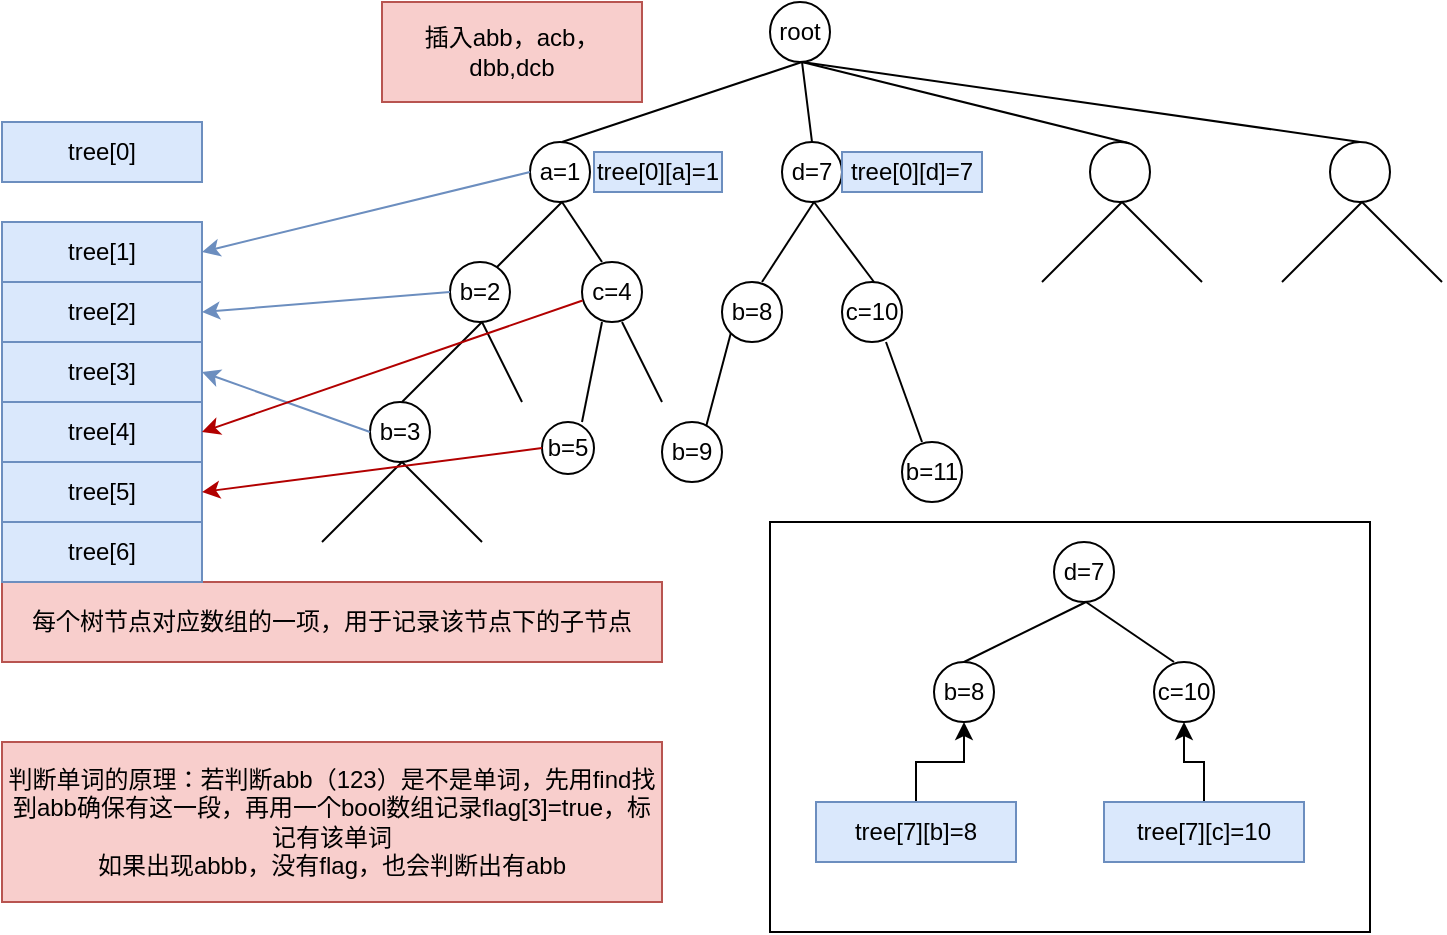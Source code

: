 <mxfile version="21.2.8" type="device">
  <diagram name="第 1 页" id="lH6c7X6NaJOr4BjVsxPA">
    <mxGraphModel dx="1036" dy="606" grid="1" gridSize="10" guides="1" tooltips="1" connect="1" arrows="1" fold="1" page="1" pageScale="1" pageWidth="827" pageHeight="1169" math="0" shadow="0">
      <root>
        <mxCell id="0" />
        <mxCell id="1" parent="0" />
        <mxCell id="pgVwH1cybltZk0aZfg3d-78" value="" style="rounded=0;whiteSpace=wrap;html=1;" parent="1" vertex="1">
          <mxGeometry x="384" y="350" width="300" height="205" as="geometry" />
        </mxCell>
        <mxCell id="pgVwH1cybltZk0aZfg3d-1" value="root" style="ellipse;whiteSpace=wrap;html=1;aspect=fixed;" parent="1" vertex="1">
          <mxGeometry x="384" y="90" width="30" height="30" as="geometry" />
        </mxCell>
        <mxCell id="pgVwH1cybltZk0aZfg3d-3" value="" style="endArrow=none;html=1;rounded=0;exitX=0.5;exitY=0;exitDx=0;exitDy=0;" parent="1" source="pgVwH1cybltZk0aZfg3d-30" edge="1">
          <mxGeometry width="50" height="50" relative="1" as="geometry">
            <mxPoint x="560" y="160" as="sourcePoint" />
            <mxPoint x="400" y="120" as="targetPoint" />
          </mxGeometry>
        </mxCell>
        <mxCell id="pgVwH1cybltZk0aZfg3d-7" value="" style="endArrow=none;html=1;rounded=0;" parent="1" edge="1">
          <mxGeometry width="50" height="50" relative="1" as="geometry">
            <mxPoint x="280" y="160" as="sourcePoint" />
            <mxPoint x="400" y="120" as="targetPoint" />
          </mxGeometry>
        </mxCell>
        <mxCell id="pgVwH1cybltZk0aZfg3d-21" value="a=1" style="ellipse;whiteSpace=wrap;html=1;aspect=fixed;" parent="1" vertex="1">
          <mxGeometry x="264" y="160" width="30" height="30" as="geometry" />
        </mxCell>
        <mxCell id="pgVwH1cybltZk0aZfg3d-22" value="" style="endArrow=none;html=1;rounded=0;" parent="1" edge="1">
          <mxGeometry width="50" height="50" relative="1" as="geometry">
            <mxPoint x="300" y="220" as="sourcePoint" />
            <mxPoint x="280" y="190" as="targetPoint" />
          </mxGeometry>
        </mxCell>
        <mxCell id="pgVwH1cybltZk0aZfg3d-23" value="" style="endArrow=none;html=1;rounded=0;" parent="1" edge="1">
          <mxGeometry width="50" height="50" relative="1" as="geometry">
            <mxPoint x="240" y="230" as="sourcePoint" />
            <mxPoint x="280" y="190" as="targetPoint" />
          </mxGeometry>
        </mxCell>
        <mxCell id="pgVwH1cybltZk0aZfg3d-24" value="d=7" style="ellipse;whiteSpace=wrap;html=1;aspect=fixed;" parent="1" vertex="1">
          <mxGeometry x="390" y="160" width="30" height="30" as="geometry" />
        </mxCell>
        <mxCell id="pgVwH1cybltZk0aZfg3d-25" value="" style="endArrow=none;html=1;rounded=0;" parent="1" edge="1">
          <mxGeometry width="50" height="50" relative="1" as="geometry">
            <mxPoint x="436" y="230" as="sourcePoint" />
            <mxPoint x="406" y="190" as="targetPoint" />
          </mxGeometry>
        </mxCell>
        <mxCell id="pgVwH1cybltZk0aZfg3d-26" value="" style="endArrow=none;html=1;rounded=0;" parent="1" edge="1">
          <mxGeometry width="50" height="50" relative="1" as="geometry">
            <mxPoint x="380" y="230" as="sourcePoint" />
            <mxPoint x="406" y="190" as="targetPoint" />
          </mxGeometry>
        </mxCell>
        <mxCell id="pgVwH1cybltZk0aZfg3d-27" value="" style="ellipse;whiteSpace=wrap;html=1;aspect=fixed;" parent="1" vertex="1">
          <mxGeometry x="544" y="160" width="30" height="30" as="geometry" />
        </mxCell>
        <mxCell id="pgVwH1cybltZk0aZfg3d-28" value="" style="endArrow=none;html=1;rounded=0;" parent="1" edge="1">
          <mxGeometry width="50" height="50" relative="1" as="geometry">
            <mxPoint x="600" y="230" as="sourcePoint" />
            <mxPoint x="560" y="190" as="targetPoint" />
          </mxGeometry>
        </mxCell>
        <mxCell id="pgVwH1cybltZk0aZfg3d-29" value="" style="endArrow=none;html=1;rounded=0;" parent="1" edge="1">
          <mxGeometry width="50" height="50" relative="1" as="geometry">
            <mxPoint x="520" y="230" as="sourcePoint" />
            <mxPoint x="560" y="190" as="targetPoint" />
          </mxGeometry>
        </mxCell>
        <mxCell id="pgVwH1cybltZk0aZfg3d-30" value="" style="ellipse;whiteSpace=wrap;html=1;aspect=fixed;" parent="1" vertex="1">
          <mxGeometry x="664" y="160" width="30" height="30" as="geometry" />
        </mxCell>
        <mxCell id="pgVwH1cybltZk0aZfg3d-31" value="" style="endArrow=none;html=1;rounded=0;" parent="1" edge="1">
          <mxGeometry width="50" height="50" relative="1" as="geometry">
            <mxPoint x="720" y="230" as="sourcePoint" />
            <mxPoint x="680" y="190" as="targetPoint" />
          </mxGeometry>
        </mxCell>
        <mxCell id="pgVwH1cybltZk0aZfg3d-32" value="" style="endArrow=none;html=1;rounded=0;" parent="1" edge="1">
          <mxGeometry width="50" height="50" relative="1" as="geometry">
            <mxPoint x="640" y="230" as="sourcePoint" />
            <mxPoint x="680" y="190" as="targetPoint" />
          </mxGeometry>
        </mxCell>
        <mxCell id="pgVwH1cybltZk0aZfg3d-33" value="" style="endArrow=none;html=1;rounded=0;exitX=0.5;exitY=0;exitDx=0;exitDy=0;" parent="1" source="pgVwH1cybltZk0aZfg3d-24" edge="1">
          <mxGeometry width="50" height="50" relative="1" as="geometry">
            <mxPoint x="360" y="160" as="sourcePoint" />
            <mxPoint x="400" y="120" as="targetPoint" />
          </mxGeometry>
        </mxCell>
        <mxCell id="pgVwH1cybltZk0aZfg3d-34" value="" style="endArrow=none;html=1;rounded=0;exitX=0.655;exitY=0.021;exitDx=0;exitDy=0;exitPerimeter=0;" parent="1" source="pgVwH1cybltZk0aZfg3d-27" edge="1">
          <mxGeometry width="50" height="50" relative="1" as="geometry">
            <mxPoint x="460" y="160" as="sourcePoint" />
            <mxPoint x="400" y="120" as="targetPoint" />
          </mxGeometry>
        </mxCell>
        <mxCell id="pgVwH1cybltZk0aZfg3d-35" value="tree[0]" style="rounded=0;whiteSpace=wrap;html=1;fillColor=#dae8fc;strokeColor=#6c8ebf;" parent="1" vertex="1">
          <mxGeometry y="150" width="100" height="30" as="geometry" />
        </mxCell>
        <mxCell id="pgVwH1cybltZk0aZfg3d-36" value="b=2" style="ellipse;whiteSpace=wrap;html=1;aspect=fixed;" parent="1" vertex="1">
          <mxGeometry x="224" y="220" width="30" height="30" as="geometry" />
        </mxCell>
        <mxCell id="pgVwH1cybltZk0aZfg3d-37" value="" style="endArrow=none;html=1;rounded=0;" parent="1" edge="1">
          <mxGeometry width="50" height="50" relative="1" as="geometry">
            <mxPoint x="260" y="290" as="sourcePoint" />
            <mxPoint x="240" y="250" as="targetPoint" />
          </mxGeometry>
        </mxCell>
        <mxCell id="pgVwH1cybltZk0aZfg3d-38" value="" style="endArrow=none;html=1;rounded=0;" parent="1" edge="1">
          <mxGeometry width="50" height="50" relative="1" as="geometry">
            <mxPoint x="200" y="290" as="sourcePoint" />
            <mxPoint x="240" y="250" as="targetPoint" />
          </mxGeometry>
        </mxCell>
        <mxCell id="pgVwH1cybltZk0aZfg3d-39" value="b=3" style="ellipse;whiteSpace=wrap;html=1;aspect=fixed;" parent="1" vertex="1">
          <mxGeometry x="184" y="290" width="30" height="30" as="geometry" />
        </mxCell>
        <mxCell id="pgVwH1cybltZk0aZfg3d-40" value="" style="endArrow=none;html=1;rounded=0;" parent="1" edge="1">
          <mxGeometry width="50" height="50" relative="1" as="geometry">
            <mxPoint x="240" y="360" as="sourcePoint" />
            <mxPoint x="200" y="320" as="targetPoint" />
          </mxGeometry>
        </mxCell>
        <mxCell id="pgVwH1cybltZk0aZfg3d-41" value="" style="endArrow=none;html=1;rounded=0;" parent="1" edge="1">
          <mxGeometry width="50" height="50" relative="1" as="geometry">
            <mxPoint x="160" y="360" as="sourcePoint" />
            <mxPoint x="200" y="320" as="targetPoint" />
          </mxGeometry>
        </mxCell>
        <mxCell id="pgVwH1cybltZk0aZfg3d-42" value="tree[1]" style="rounded=0;whiteSpace=wrap;html=1;fillColor=#dae8fc;strokeColor=#6c8ebf;" parent="1" vertex="1">
          <mxGeometry y="200" width="100" height="30" as="geometry" />
        </mxCell>
        <mxCell id="pgVwH1cybltZk0aZfg3d-43" value="tree[2]" style="rounded=0;whiteSpace=wrap;html=1;fillColor=#dae8fc;strokeColor=#6c8ebf;" parent="1" vertex="1">
          <mxGeometry y="230" width="100" height="30" as="geometry" />
        </mxCell>
        <mxCell id="pgVwH1cybltZk0aZfg3d-44" value="tree[3]" style="rounded=0;whiteSpace=wrap;html=1;fillColor=#dae8fc;strokeColor=#6c8ebf;" parent="1" vertex="1">
          <mxGeometry y="260" width="100" height="30" as="geometry" />
        </mxCell>
        <mxCell id="pgVwH1cybltZk0aZfg3d-46" value="" style="endArrow=classic;html=1;rounded=0;entryX=1;entryY=0.5;entryDx=0;entryDy=0;exitX=0;exitY=0.5;exitDx=0;exitDy=0;fillColor=#dae8fc;strokeColor=#6c8ebf;" parent="1" source="pgVwH1cybltZk0aZfg3d-21" target="pgVwH1cybltZk0aZfg3d-42" edge="1">
          <mxGeometry width="50" height="50" relative="1" as="geometry">
            <mxPoint x="174" y="210" as="sourcePoint" />
            <mxPoint x="224" y="160" as="targetPoint" />
          </mxGeometry>
        </mxCell>
        <mxCell id="pgVwH1cybltZk0aZfg3d-47" value="" style="endArrow=classic;html=1;rounded=0;entryX=1;entryY=0.5;entryDx=0;entryDy=0;exitX=0;exitY=0.5;exitDx=0;exitDy=0;fillColor=#dae8fc;strokeColor=#6c8ebf;" parent="1" source="pgVwH1cybltZk0aZfg3d-36" target="pgVwH1cybltZk0aZfg3d-43" edge="1">
          <mxGeometry width="50" height="50" relative="1" as="geometry">
            <mxPoint x="274" y="185" as="sourcePoint" />
            <mxPoint x="110" y="225" as="targetPoint" />
          </mxGeometry>
        </mxCell>
        <mxCell id="pgVwH1cybltZk0aZfg3d-48" value="" style="endArrow=classic;html=1;rounded=0;entryX=1;entryY=0.5;entryDx=0;entryDy=0;exitX=0;exitY=0.5;exitDx=0;exitDy=0;fillColor=#dae8fc;strokeColor=#6c8ebf;" parent="1" source="pgVwH1cybltZk0aZfg3d-39" target="pgVwH1cybltZk0aZfg3d-44" edge="1">
          <mxGeometry width="50" height="50" relative="1" as="geometry">
            <mxPoint x="284" y="195" as="sourcePoint" />
            <mxPoint x="120" y="235" as="targetPoint" />
          </mxGeometry>
        </mxCell>
        <mxCell id="pgVwH1cybltZk0aZfg3d-49" value="插入abb，acb，dbb,dcb" style="rounded=0;whiteSpace=wrap;html=1;fillColor=#f8cecc;strokeColor=#b85450;" parent="1" vertex="1">
          <mxGeometry x="190" y="90" width="130" height="50" as="geometry" />
        </mxCell>
        <mxCell id="pgVwH1cybltZk0aZfg3d-50" value="每个树节点对应数组的一项，用于记录该节点下的子节点" style="rounded=0;whiteSpace=wrap;html=1;fillColor=#f8cecc;strokeColor=#b85450;" parent="1" vertex="1">
          <mxGeometry y="380" width="330" height="40" as="geometry" />
        </mxCell>
        <mxCell id="pgVwH1cybltZk0aZfg3d-51" value="c=4" style="ellipse;whiteSpace=wrap;html=1;aspect=fixed;" parent="1" vertex="1">
          <mxGeometry x="290" y="220" width="30" height="30" as="geometry" />
        </mxCell>
        <mxCell id="pgVwH1cybltZk0aZfg3d-52" value="" style="endArrow=none;html=1;rounded=0;" parent="1" edge="1">
          <mxGeometry width="50" height="50" relative="1" as="geometry">
            <mxPoint x="290" y="300" as="sourcePoint" />
            <mxPoint x="300" y="250" as="targetPoint" />
          </mxGeometry>
        </mxCell>
        <mxCell id="pgVwH1cybltZk0aZfg3d-54" value="" style="endArrow=none;html=1;rounded=0;" parent="1" edge="1">
          <mxGeometry width="50" height="50" relative="1" as="geometry">
            <mxPoint x="330" y="290" as="sourcePoint" />
            <mxPoint x="310" y="250" as="targetPoint" />
          </mxGeometry>
        </mxCell>
        <mxCell id="pgVwH1cybltZk0aZfg3d-55" value="b=5" style="ellipse;whiteSpace=wrap;html=1;aspect=fixed;" parent="1" vertex="1">
          <mxGeometry x="270" y="300" width="26" height="26" as="geometry" />
        </mxCell>
        <mxCell id="pgVwH1cybltZk0aZfg3d-56" value="b=8" style="ellipse;whiteSpace=wrap;html=1;aspect=fixed;" parent="1" vertex="1">
          <mxGeometry x="360" y="230" width="30" height="30" as="geometry" />
        </mxCell>
        <mxCell id="pgVwH1cybltZk0aZfg3d-57" value="tree[4]" style="rounded=0;whiteSpace=wrap;html=1;fillColor=#dae8fc;strokeColor=#6c8ebf;" parent="1" vertex="1">
          <mxGeometry y="290" width="100" height="30" as="geometry" />
        </mxCell>
        <mxCell id="pgVwH1cybltZk0aZfg3d-58" value="tree[5]" style="rounded=0;whiteSpace=wrap;html=1;fillColor=#dae8fc;strokeColor=#6c8ebf;" parent="1" vertex="1">
          <mxGeometry y="320" width="100" height="30" as="geometry" />
        </mxCell>
        <mxCell id="pgVwH1cybltZk0aZfg3d-59" value="tree[6]" style="rounded=0;whiteSpace=wrap;html=1;fillColor=#dae8fc;strokeColor=#6c8ebf;" parent="1" vertex="1">
          <mxGeometry y="350" width="100" height="30" as="geometry" />
        </mxCell>
        <mxCell id="pgVwH1cybltZk0aZfg3d-60" value="" style="endArrow=classic;html=1;rounded=0;entryX=1;entryY=0.5;entryDx=0;entryDy=0;exitX=0.01;exitY=0.642;exitDx=0;exitDy=0;exitPerimeter=0;fillColor=#e51400;strokeColor=#B20000;" parent="1" source="pgVwH1cybltZk0aZfg3d-51" target="pgVwH1cybltZk0aZfg3d-57" edge="1">
          <mxGeometry width="50" height="50" relative="1" as="geometry">
            <mxPoint x="240" y="280" as="sourcePoint" />
            <mxPoint x="290" y="230" as="targetPoint" />
          </mxGeometry>
        </mxCell>
        <mxCell id="pgVwH1cybltZk0aZfg3d-64" value="" style="endArrow=classic;html=1;rounded=0;entryX=1;entryY=0.5;entryDx=0;entryDy=0;exitX=0;exitY=0.5;exitDx=0;exitDy=0;fillColor=#e51400;strokeColor=#B20000;" parent="1" source="pgVwH1cybltZk0aZfg3d-55" target="pgVwH1cybltZk0aZfg3d-58" edge="1">
          <mxGeometry width="50" height="50" relative="1" as="geometry">
            <mxPoint x="300" y="249" as="sourcePoint" />
            <mxPoint x="110" y="315" as="targetPoint" />
          </mxGeometry>
        </mxCell>
        <mxCell id="pgVwH1cybltZk0aZfg3d-66" value="d=7" style="ellipse;whiteSpace=wrap;html=1;aspect=fixed;" parent="1" vertex="1">
          <mxGeometry x="526" y="360" width="30" height="30" as="geometry" />
        </mxCell>
        <mxCell id="pgVwH1cybltZk0aZfg3d-67" value="" style="endArrow=none;html=1;rounded=0;" parent="1" edge="1">
          <mxGeometry width="50" height="50" relative="1" as="geometry">
            <mxPoint x="586" y="420" as="sourcePoint" />
            <mxPoint x="542" y="390" as="targetPoint" />
          </mxGeometry>
        </mxCell>
        <mxCell id="pgVwH1cybltZk0aZfg3d-68" value="" style="endArrow=none;html=1;rounded=0;exitX=0.5;exitY=0;exitDx=0;exitDy=0;" parent="1" source="pgVwH1cybltZk0aZfg3d-69" edge="1">
          <mxGeometry width="50" height="50" relative="1" as="geometry">
            <mxPoint x="516" y="430" as="sourcePoint" />
            <mxPoint x="542" y="390" as="targetPoint" />
          </mxGeometry>
        </mxCell>
        <mxCell id="pgVwH1cybltZk0aZfg3d-69" value="b=8" style="ellipse;whiteSpace=wrap;html=1;aspect=fixed;" parent="1" vertex="1">
          <mxGeometry x="466" y="420" width="30" height="30" as="geometry" />
        </mxCell>
        <mxCell id="pgVwH1cybltZk0aZfg3d-80" value="" style="edgeStyle=orthogonalEdgeStyle;rounded=0;orthogonalLoop=1;jettySize=auto;html=1;" parent="1" source="pgVwH1cybltZk0aZfg3d-70" target="pgVwH1cybltZk0aZfg3d-69" edge="1">
          <mxGeometry relative="1" as="geometry" />
        </mxCell>
        <mxCell id="pgVwH1cybltZk0aZfg3d-70" value="tree[7][b]=8" style="rounded=0;whiteSpace=wrap;html=1;fillColor=#dae8fc;strokeColor=#6c8ebf;" parent="1" vertex="1">
          <mxGeometry x="407" y="490" width="100" height="30" as="geometry" />
        </mxCell>
        <mxCell id="pgVwH1cybltZk0aZfg3d-71" value="c=10" style="ellipse;whiteSpace=wrap;html=1;aspect=fixed;" parent="1" vertex="1">
          <mxGeometry x="576" y="420" width="30" height="30" as="geometry" />
        </mxCell>
        <mxCell id="pgVwH1cybltZk0aZfg3d-72" value="" style="endArrow=none;html=1;rounded=0;entryX=0;entryY=1;entryDx=0;entryDy=0;" parent="1" target="pgVwH1cybltZk0aZfg3d-56" edge="1">
          <mxGeometry width="50" height="50" relative="1" as="geometry">
            <mxPoint x="350" y="310" as="sourcePoint" />
            <mxPoint x="360" y="270" as="targetPoint" />
          </mxGeometry>
        </mxCell>
        <mxCell id="pgVwH1cybltZk0aZfg3d-73" value="b=9" style="ellipse;whiteSpace=wrap;html=1;aspect=fixed;" parent="1" vertex="1">
          <mxGeometry x="330" y="300" width="30" height="30" as="geometry" />
        </mxCell>
        <mxCell id="pgVwH1cybltZk0aZfg3d-74" value="c=10" style="ellipse;whiteSpace=wrap;html=1;aspect=fixed;" parent="1" vertex="1">
          <mxGeometry x="420" y="230" width="30" height="30" as="geometry" />
        </mxCell>
        <mxCell id="pgVwH1cybltZk0aZfg3d-76" value="" style="endArrow=none;html=1;rounded=0;entryX=0;entryY=1;entryDx=0;entryDy=0;" parent="1" edge="1">
          <mxGeometry width="50" height="50" relative="1" as="geometry">
            <mxPoint x="460" y="310" as="sourcePoint" />
            <mxPoint x="442" y="260" as="targetPoint" />
          </mxGeometry>
        </mxCell>
        <mxCell id="pgVwH1cybltZk0aZfg3d-77" value="b=11" style="ellipse;whiteSpace=wrap;html=1;aspect=fixed;" parent="1" vertex="1">
          <mxGeometry x="450" y="310" width="30" height="30" as="geometry" />
        </mxCell>
        <mxCell id="pgVwH1cybltZk0aZfg3d-83" value="" style="edgeStyle=orthogonalEdgeStyle;rounded=0;orthogonalLoop=1;jettySize=auto;html=1;" parent="1" source="pgVwH1cybltZk0aZfg3d-81" target="pgVwH1cybltZk0aZfg3d-71" edge="1">
          <mxGeometry relative="1" as="geometry" />
        </mxCell>
        <mxCell id="pgVwH1cybltZk0aZfg3d-81" value="tree[7][c]=10" style="rounded=0;whiteSpace=wrap;html=1;fillColor=#dae8fc;strokeColor=#6c8ebf;" parent="1" vertex="1">
          <mxGeometry x="551" y="490" width="100" height="30" as="geometry" />
        </mxCell>
        <mxCell id="pgVwH1cybltZk0aZfg3d-84" value="tree[0][a]=1" style="rounded=0;whiteSpace=wrap;html=1;fillColor=#dae8fc;strokeColor=#6c8ebf;" parent="1" vertex="1">
          <mxGeometry x="296" y="165" width="64" height="20" as="geometry" />
        </mxCell>
        <mxCell id="pgVwH1cybltZk0aZfg3d-85" value="tree[0][d]=7" style="rounded=0;whiteSpace=wrap;html=1;fillColor=#dae8fc;strokeColor=#6c8ebf;" parent="1" vertex="1">
          <mxGeometry x="420" y="165" width="70" height="20" as="geometry" />
        </mxCell>
        <mxCell id="kCG2lCmm0po1P8dxLjdn-1" value="判断单词的原理：若判断abb（123）是不是单词，先用find找到abb确保有这一段，再用一个bool数组记录flag[3]=true，标记有该单词&lt;br&gt;如果出现abbb，没有flag，也会判断出有abb" style="rounded=0;whiteSpace=wrap;html=1;fillColor=#f8cecc;strokeColor=#b85450;" vertex="1" parent="1">
          <mxGeometry y="460" width="330" height="80" as="geometry" />
        </mxCell>
      </root>
    </mxGraphModel>
  </diagram>
</mxfile>

